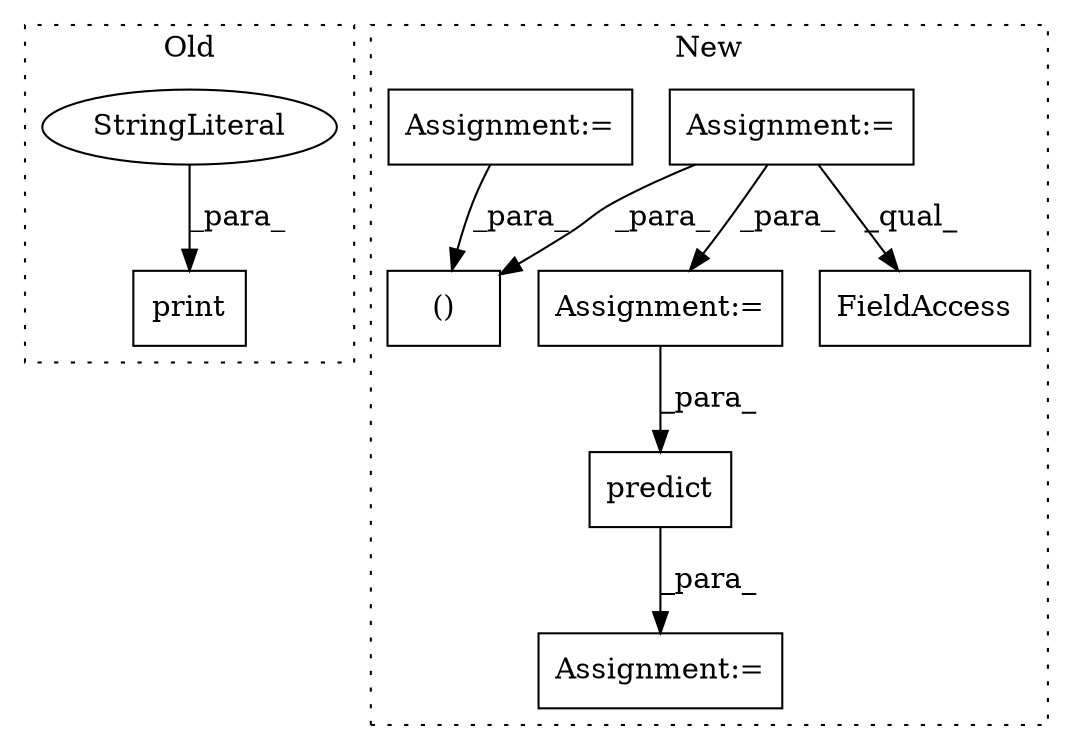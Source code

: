 digraph G {
subgraph cluster0 {
1 [label="print" a="32" s="21260,21306" l="6,1" shape="box"];
4 [label="StringLiteral" a="45" s="21266" l="40" shape="ellipse"];
label = "Old";
style="dotted";
}
subgraph cluster1 {
2 [label="predict" a="32" s="26878,26911" l="8,1" shape="box"];
3 [label="Assignment:=" a="7" s="26861" l="1" shape="box"];
5 [label="Assignment:=" a="7" s="25797" l="8" shape="box"];
6 [label="()" a="106" s="26570" l="54" shape="box"];
7 [label="Assignment:=" a="7" s="26688" l="1" shape="box"];
8 [label="Assignment:=" a="7" s="25956" l="9" shape="box"];
9 [label="FieldAccess" a="22" s="26741" l="14" shape="box"];
label = "New";
style="dotted";
}
2 -> 3 [label="_para_"];
4 -> 1 [label="_para_"];
5 -> 7 [label="_para_"];
5 -> 6 [label="_para_"];
5 -> 9 [label="_qual_"];
7 -> 2 [label="_para_"];
8 -> 6 [label="_para_"];
}